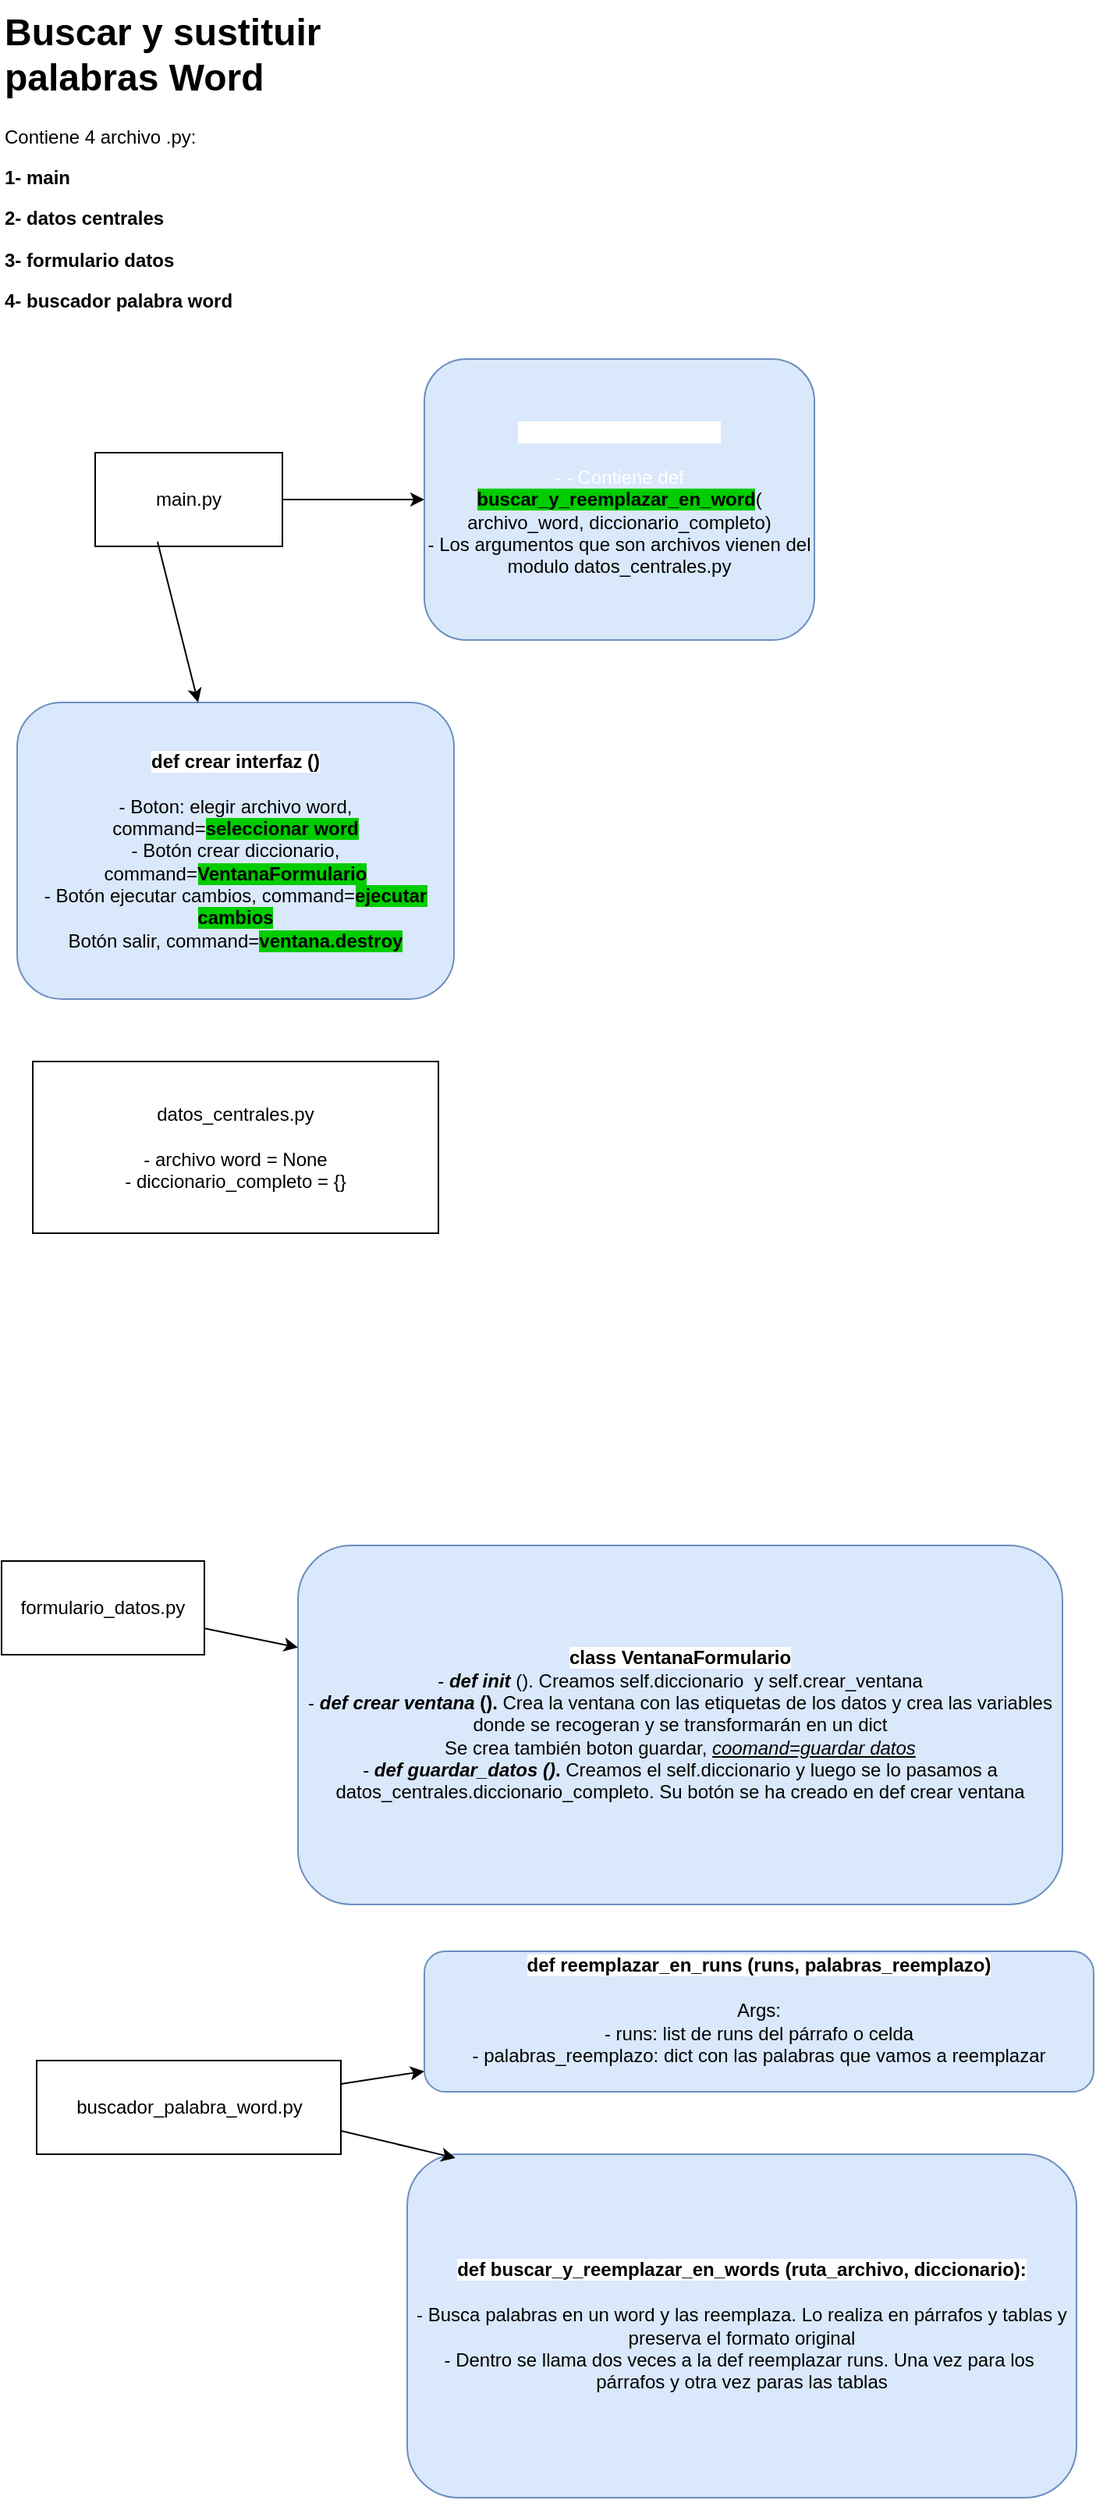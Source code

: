 <mxfile>
    <diagram id="_HJ3-rgDhklRMeSUqbfm" name="Page-1">
        <mxGraphModel dx="1434" dy="1909" grid="1" gridSize="10" guides="1" tooltips="1" connect="1" arrows="1" fold="1" page="1" pageScale="1" pageWidth="850" pageHeight="1100" math="0" shadow="0">
            <root>
                <mxCell id="0"/>
                <mxCell id="1" parent="0"/>
                <mxCell id="2" value="main.py" style="rounded=0;whiteSpace=wrap;html=1;" vertex="1" parent="1">
                    <mxGeometry x="70" y="100" width="120" height="60" as="geometry"/>
                </mxCell>
                <mxCell id="3" value="" style="endArrow=classic;html=1;" edge="1" parent="1" source="2" target="4">
                    <mxGeometry width="50" height="50" relative="1" as="geometry">
                        <mxPoint x="190" y="120" as="sourcePoint"/>
                        <mxPoint x="280" y="80" as="targetPoint"/>
                    </mxGeometry>
                </mxCell>
                <mxCell id="4" value="&lt;font style=&quot;color: rgb(255, 255, 255);&quot;&gt;&lt;b style=&quot;background-color: light-dark(#ffffff, var(--ge-dark-color, #121212));&quot;&gt;def ejecutar cambios ()&lt;/b&gt;&lt;/font&gt;&lt;div&gt;&lt;b&gt;&lt;br&gt;&lt;/b&gt;&lt;div&gt;&lt;font style=&quot;color: rgb(255, 255, 255);&quot;&gt;-&lt;span&gt;&amp;nbsp;- Contiene def&lt;/span&gt;&lt;/font&gt; &lt;b&gt;&lt;font style=&quot;background-color: rgb(0, 204, 0);&quot;&gt;buscar_y_reemplazar_en_word&lt;/font&gt;&lt;/b&gt;( archivo_word, diccionario_completo)&lt;/div&gt;&lt;div&gt;- Los argumentos que son archivos vienen del modulo datos_centrales.py&lt;/div&gt;&lt;/div&gt;" style="rounded=1;whiteSpace=wrap;html=1;fillColor=#dae8fc;strokeColor=#6c8ebf;" vertex="1" parent="1">
                    <mxGeometry x="281" y="40" width="250" height="180" as="geometry"/>
                </mxCell>
                <mxCell id="5" value="&lt;b style=&quot;background-color: rgb(255, 255, 255);&quot;&gt;def crear interfaz ()&lt;/b&gt;&lt;div&gt;&lt;br&gt;&lt;/div&gt;&lt;div&gt;- Boton: elegir archivo word, command=&lt;b style=&quot;background-color: rgb(0, 204, 0);&quot;&gt;seleccionar word&lt;/b&gt;&lt;br&gt;&lt;/div&gt;&lt;div&gt;- Botón crear diccionario, command=&lt;b style=&quot;background-color: rgb(0, 204, 0);&quot;&gt;VentanaFormulario&lt;/b&gt;&lt;/div&gt;&lt;div&gt;- Botón ejecutar cambios, command=&lt;b style=&quot;background-color: rgb(0, 204, 0);&quot;&gt;ejecutar cambios&lt;/b&gt;&lt;/div&gt;&lt;div&gt;Botón salir,&amp;nbsp;command=&lt;b style=&quot;background-color: rgb(0, 204, 0);&quot;&gt;ventana.destroy&lt;/b&gt;&lt;/div&gt;" style="rounded=1;whiteSpace=wrap;html=1;fillColor=#dae8fc;strokeColor=#6c8ebf;" vertex="1" parent="1">
                    <mxGeometry x="20" y="260" width="280" height="190" as="geometry"/>
                </mxCell>
                <mxCell id="6" value="" style="endArrow=classic;html=1;exitX=0.333;exitY=0.95;exitDx=0;exitDy=0;exitPerimeter=0;" edge="1" parent="1" source="2" target="5">
                    <mxGeometry width="50" height="50" relative="1" as="geometry">
                        <mxPoint x="84.5" y="200" as="sourcePoint"/>
                        <mxPoint x="175.5" y="200" as="targetPoint"/>
                    </mxGeometry>
                </mxCell>
                <mxCell id="8" value="datos_centrales.py&lt;div&gt;&lt;font color=&quot;#000000&quot;&gt;&lt;br&gt;&lt;/font&gt;&lt;div&gt;- archivo word = None&lt;/div&gt;&lt;div&gt;- diccionario_completo = {}&lt;/div&gt;&lt;/div&gt;" style="rounded=0;whiteSpace=wrap;html=1;" vertex="1" parent="1">
                    <mxGeometry x="30" y="490" width="260" height="110" as="geometry"/>
                </mxCell>
                <mxCell id="16" value="formulario_datos.py" style="rounded=0;whiteSpace=wrap;html=1;" vertex="1" parent="1">
                    <mxGeometry x="10" y="810" width="130" height="60" as="geometry"/>
                </mxCell>
                <mxCell id="17" value="&lt;b style=&quot;background-color: rgb(255, 255, 255);&quot;&gt;class VentanaFormulario&lt;/b&gt;&lt;div&gt;- &lt;i&gt;&lt;b&gt;def init&lt;/b&gt;&lt;/i&gt; (). Creamos self.diccionario&amp;nbsp; y self.crear_ventana&lt;/div&gt;&lt;div&gt;- &lt;b&gt;&lt;i&gt;def crear ventana &lt;/i&gt;().&lt;/b&gt; Crea la ventana con las etiquetas de los datos y crea las variables donde se recogeran y se transformarán en un dict&lt;/div&gt;&lt;div&gt;Se crea también boton guardar, &lt;u&gt;&lt;i&gt;coomand=guardar datos&lt;/i&gt;&lt;/u&gt;&lt;/div&gt;&lt;div&gt;- &lt;b&gt;&lt;i&gt;def guardar_datos ()&lt;/i&gt;.&lt;/b&gt; Creamos el self.diccionario y luego se lo pasamos a datos_centrales.diccionario_completo. Su botón se ha creado en def crear ventana&lt;/div&gt;" style="rounded=1;whiteSpace=wrap;html=1;fillColor=#dae8fc;strokeColor=#6c8ebf;" vertex="1" parent="1">
                    <mxGeometry x="200" y="800" width="490" height="230" as="geometry"/>
                </mxCell>
                <mxCell id="18" value="" style="endArrow=classic;html=1;" edge="1" parent="1" source="16" target="17">
                    <mxGeometry width="50" height="50" relative="1" as="geometry">
                        <mxPoint x="145" y="860" as="sourcePoint"/>
                        <mxPoint x="190" y="863" as="targetPoint"/>
                    </mxGeometry>
                </mxCell>
                <mxCell id="19" value="buscador_palabra_word.py" style="rounded=0;whiteSpace=wrap;html=1;" vertex="1" parent="1">
                    <mxGeometry x="32.5" y="1130" width="195" height="60" as="geometry"/>
                </mxCell>
                <mxCell id="20" value="" style="endArrow=classic;html=1;" edge="1" parent="1" source="19" target="21">
                    <mxGeometry width="50" height="50" relative="1" as="geometry">
                        <mxPoint x="240" y="1120" as="sourcePoint"/>
                        <mxPoint x="290" y="1070" as="targetPoint"/>
                        <Array as="points">
                            <mxPoint x="260" y="1140"/>
                        </Array>
                    </mxGeometry>
                </mxCell>
                <mxCell id="21" value="&lt;b style=&quot;background-color: rgb(255, 255, 255);&quot;&gt;def reemplazar_en_runs (runs, palabras_reemplazo)&lt;/b&gt;&lt;div&gt;&lt;font color=&quot;#000000&quot;&gt;&lt;br&gt;&lt;/font&gt;&lt;div&gt;Args:&lt;/div&gt;&lt;div&gt;- runs: list de runs del párrafo o celda&lt;/div&gt;&lt;div&gt;- palabras_reemplazo: dict con las palabras que vamos a reemplazar&lt;/div&gt;&lt;div&gt;&lt;br&gt;&lt;/div&gt;&lt;/div&gt;" style="rounded=1;whiteSpace=wrap;html=1;fillColor=#dae8fc;strokeColor=#6c8ebf;" vertex="1" parent="1">
                    <mxGeometry x="281" y="1060" width="429" height="90" as="geometry"/>
                </mxCell>
                <mxCell id="22" value="&lt;div&gt;&lt;br&gt;&lt;/div&gt;&lt;b style=&quot;background-color: rgb(255, 255, 255);&quot;&gt;def buscar_y_reemplazar_en_words (ruta_archivo, diccionario):&lt;/b&gt;&lt;div&gt;&lt;font color=&quot;#000000&quot;&gt;&lt;br&gt;&lt;/font&gt;&lt;div&gt;- Busca palabras en un word y las reemplaza. Lo realiza en párrafos y tablas y preserva el formato original&lt;/div&gt;&lt;div&gt;- Dentro se llama dos veces a la def reemplazar runs. Una vez para los&amp;nbsp; párrafos y otra vez paras las tablas&lt;/div&gt;&lt;div&gt;&lt;div&gt;&lt;br&gt;&lt;/div&gt;&lt;/div&gt;&lt;/div&gt;" style="rounded=1;whiteSpace=wrap;html=1;fillColor=#dae8fc;strokeColor=#6c8ebf;" vertex="1" parent="1">
                    <mxGeometry x="270" y="1190" width="429" height="220" as="geometry"/>
                </mxCell>
                <mxCell id="24" value="" style="endArrow=classic;html=1;entryX=0.072;entryY=0.011;entryDx=0;entryDy=0;entryPerimeter=0;exitX=1;exitY=0.75;exitDx=0;exitDy=0;" edge="1" parent="1" source="19" target="22">
                    <mxGeometry width="50" height="50" relative="1" as="geometry">
                        <mxPoint x="260" y="1170" as="sourcePoint"/>
                        <mxPoint x="450" y="1270" as="targetPoint"/>
                    </mxGeometry>
                </mxCell>
                <mxCell id="30" value="&lt;h1 style=&quot;margin-top: 0px;&quot;&gt;Buscar y sustituir palabras Word&lt;/h1&gt;&lt;p&gt;Contiene 4 archivo .py:&lt;/p&gt;&lt;p&gt;&lt;b&gt;1- main&lt;/b&gt;&lt;/p&gt;&lt;p&gt;&lt;b&gt;2- datos centrales&lt;/b&gt;&lt;/p&gt;&lt;p&gt;&lt;b style=&quot;background-color: transparent;&quot;&gt;3- formulario datos&lt;/b&gt;&lt;br&gt;&lt;/p&gt;&lt;p&gt;&lt;b&gt;4- buscador palabra word&lt;/b&gt;&lt;/p&gt;" style="text;html=1;whiteSpace=wrap;overflow=hidden;rounded=0;" vertex="1" parent="1">
                    <mxGeometry x="10" y="-190" width="250" height="250" as="geometry"/>
                </mxCell>
            </root>
        </mxGraphModel>
    </diagram>
</mxfile>
